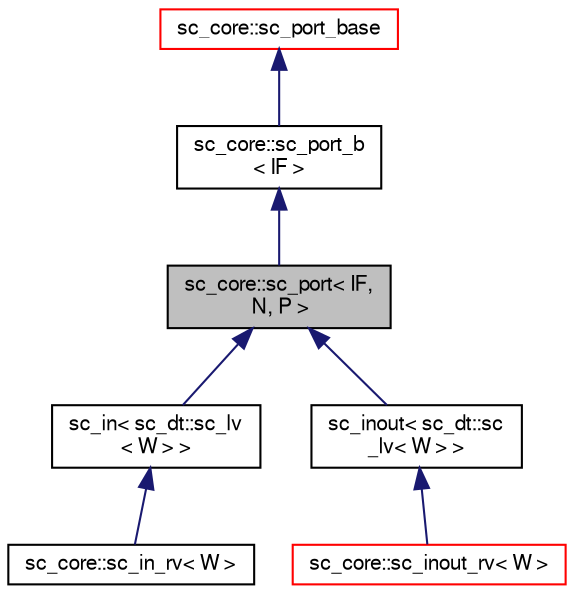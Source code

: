 digraph "sc_core::sc_port&lt; IF, N, P &gt;"
{
  edge [fontname="FreeSans",fontsize="10",labelfontname="FreeSans",labelfontsize="10"];
  node [fontname="FreeSans",fontsize="10",shape=record];
  Node0 [label="sc_core::sc_port\< IF,\l N, P \>",height=0.2,width=0.4,color="black", fillcolor="grey75", style="filled", fontcolor="black"];
  Node1 -> Node0 [dir="back",color="midnightblue",fontsize="10",style="solid",fontname="FreeSans"];
  Node1 [label="sc_core::sc_port_b\l\< IF \>",height=0.2,width=0.4,color="black", fillcolor="white", style="filled",URL="$a01220.html"];
  Node2 -> Node1 [dir="back",color="midnightblue",fontsize="10",style="solid",fontname="FreeSans"];
  Node2 [label="sc_core::sc_port_base",height=0.2,width=0.4,color="red", fillcolor="white", style="filled",URL="$a01212.html"];
  Node0 -> Node4 [dir="back",color="midnightblue",fontsize="10",style="solid",fontname="FreeSans"];
  Node4 [label="sc_in\< sc_dt::sc_lv\l\< W \> \>",height=0.2,width=0.4,color="black", fillcolor="white", style="filled",URL="$a01288.html"];
  Node4 -> Node5 [dir="back",color="midnightblue",fontsize="10",style="solid",fontname="FreeSans"];
  Node5 [label="sc_core::sc_in_rv\< W \>",height=0.2,width=0.4,color="black", fillcolor="white", style="filled",URL="$a01340.html"];
  Node0 -> Node6 [dir="back",color="midnightblue",fontsize="10",style="solid",fontname="FreeSans"];
  Node6 [label="sc_inout\< sc_dt::sc\l_lv\< W \> \>",height=0.2,width=0.4,color="black", fillcolor="white", style="filled",URL="$a01300.html"];
  Node6 -> Node7 [dir="back",color="midnightblue",fontsize="10",style="solid",fontname="FreeSans"];
  Node7 [label="sc_core::sc_inout_rv\< W \>",height=0.2,width=0.4,color="red", fillcolor="white", style="filled",URL="$a01344.html"];
}
